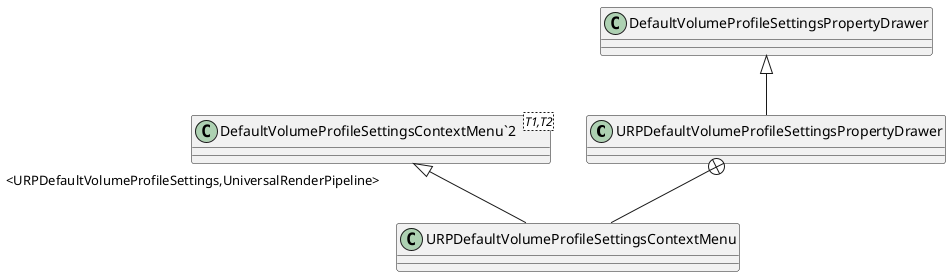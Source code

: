 @startuml
class URPDefaultVolumeProfileSettingsPropertyDrawer {
}
class URPDefaultVolumeProfileSettingsContextMenu {
}
class "DefaultVolumeProfileSettingsContextMenu`2"<T1,T2> {
}
DefaultVolumeProfileSettingsPropertyDrawer <|-- URPDefaultVolumeProfileSettingsPropertyDrawer
URPDefaultVolumeProfileSettingsPropertyDrawer +-- URPDefaultVolumeProfileSettingsContextMenu
"DefaultVolumeProfileSettingsContextMenu`2" "<URPDefaultVolumeProfileSettings,UniversalRenderPipeline>" <|-- URPDefaultVolumeProfileSettingsContextMenu
@enduml
